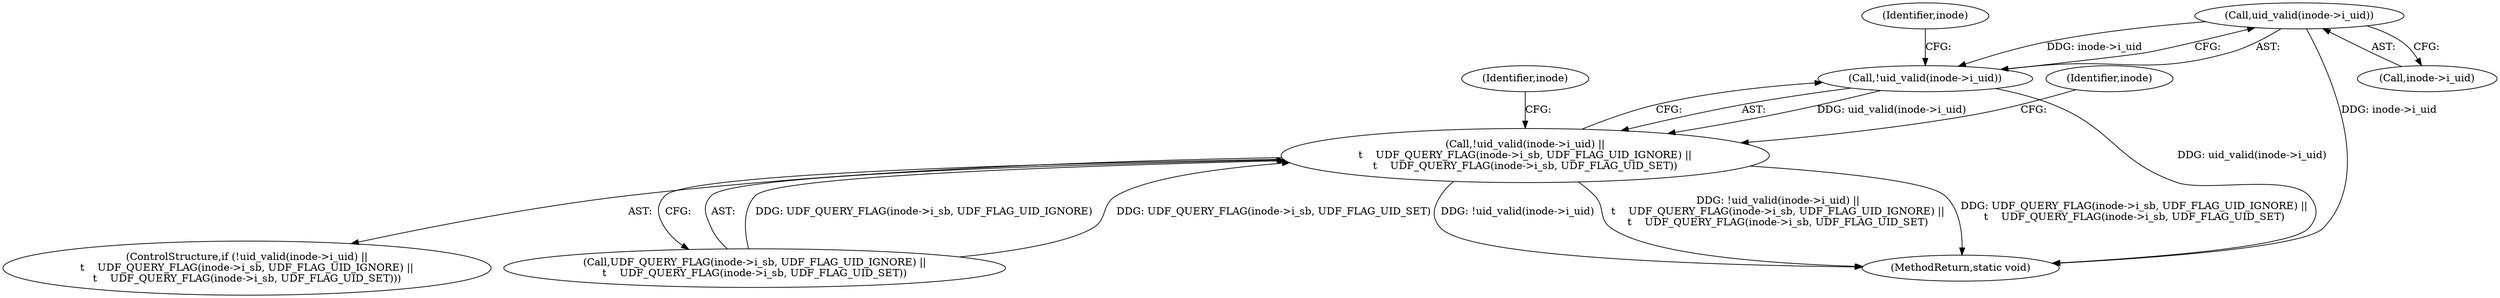 digraph "0_linux_c03aa9f6e1f938618e6db2e23afef0574efeeb65@pointer" {
"1000569" [label="(Call,uid_valid(inode->i_uid))"];
"1000568" [label="(Call,!uid_valid(inode->i_uid))"];
"1000567" [label="(Call,!uid_valid(inode->i_uid) ||\n\t    UDF_QUERY_FLAG(inode->i_sb, UDF_FLAG_UID_IGNORE) ||\n\t    UDF_QUERY_FLAG(inode->i_sb, UDF_FLAG_UID_SET))"];
"1000573" [label="(Call,UDF_QUERY_FLAG(inode->i_sb, UDF_FLAG_UID_IGNORE) ||\n\t    UDF_QUERY_FLAG(inode->i_sb, UDF_FLAG_UID_SET))"];
"1000566" [label="(ControlStructure,if (!uid_valid(inode->i_uid) ||\n\t    UDF_QUERY_FLAG(inode->i_sb, UDF_FLAG_UID_IGNORE) ||\n\t    UDF_QUERY_FLAG(inode->i_sb, UDF_FLAG_UID_SET)))"];
"1000595" [label="(Identifier,inode)"];
"1001145" [label="(MethodReturn,static void)"];
"1000586" [label="(Identifier,inode)"];
"1000569" [label="(Call,uid_valid(inode->i_uid))"];
"1000570" [label="(Call,inode->i_uid)"];
"1000567" [label="(Call,!uid_valid(inode->i_uid) ||\n\t    UDF_QUERY_FLAG(inode->i_sb, UDF_FLAG_UID_IGNORE) ||\n\t    UDF_QUERY_FLAG(inode->i_sb, UDF_FLAG_UID_SET))"];
"1000568" [label="(Call,!uid_valid(inode->i_uid))"];
"1000576" [label="(Identifier,inode)"];
"1000569" -> "1000568"  [label="AST: "];
"1000569" -> "1000570"  [label="CFG: "];
"1000570" -> "1000569"  [label="AST: "];
"1000568" -> "1000569"  [label="CFG: "];
"1000569" -> "1001145"  [label="DDG: inode->i_uid"];
"1000569" -> "1000568"  [label="DDG: inode->i_uid"];
"1000568" -> "1000567"  [label="AST: "];
"1000576" -> "1000568"  [label="CFG: "];
"1000567" -> "1000568"  [label="CFG: "];
"1000568" -> "1001145"  [label="DDG: uid_valid(inode->i_uid)"];
"1000568" -> "1000567"  [label="DDG: uid_valid(inode->i_uid)"];
"1000567" -> "1000566"  [label="AST: "];
"1000567" -> "1000573"  [label="CFG: "];
"1000573" -> "1000567"  [label="AST: "];
"1000586" -> "1000567"  [label="CFG: "];
"1000595" -> "1000567"  [label="CFG: "];
"1000567" -> "1001145"  [label="DDG: !uid_valid(inode->i_uid)"];
"1000567" -> "1001145"  [label="DDG: !uid_valid(inode->i_uid) ||\n\t    UDF_QUERY_FLAG(inode->i_sb, UDF_FLAG_UID_IGNORE) ||\n\t    UDF_QUERY_FLAG(inode->i_sb, UDF_FLAG_UID_SET)"];
"1000567" -> "1001145"  [label="DDG: UDF_QUERY_FLAG(inode->i_sb, UDF_FLAG_UID_IGNORE) ||\n\t    UDF_QUERY_FLAG(inode->i_sb, UDF_FLAG_UID_SET)"];
"1000573" -> "1000567"  [label="DDG: UDF_QUERY_FLAG(inode->i_sb, UDF_FLAG_UID_IGNORE)"];
"1000573" -> "1000567"  [label="DDG: UDF_QUERY_FLAG(inode->i_sb, UDF_FLAG_UID_SET)"];
}
